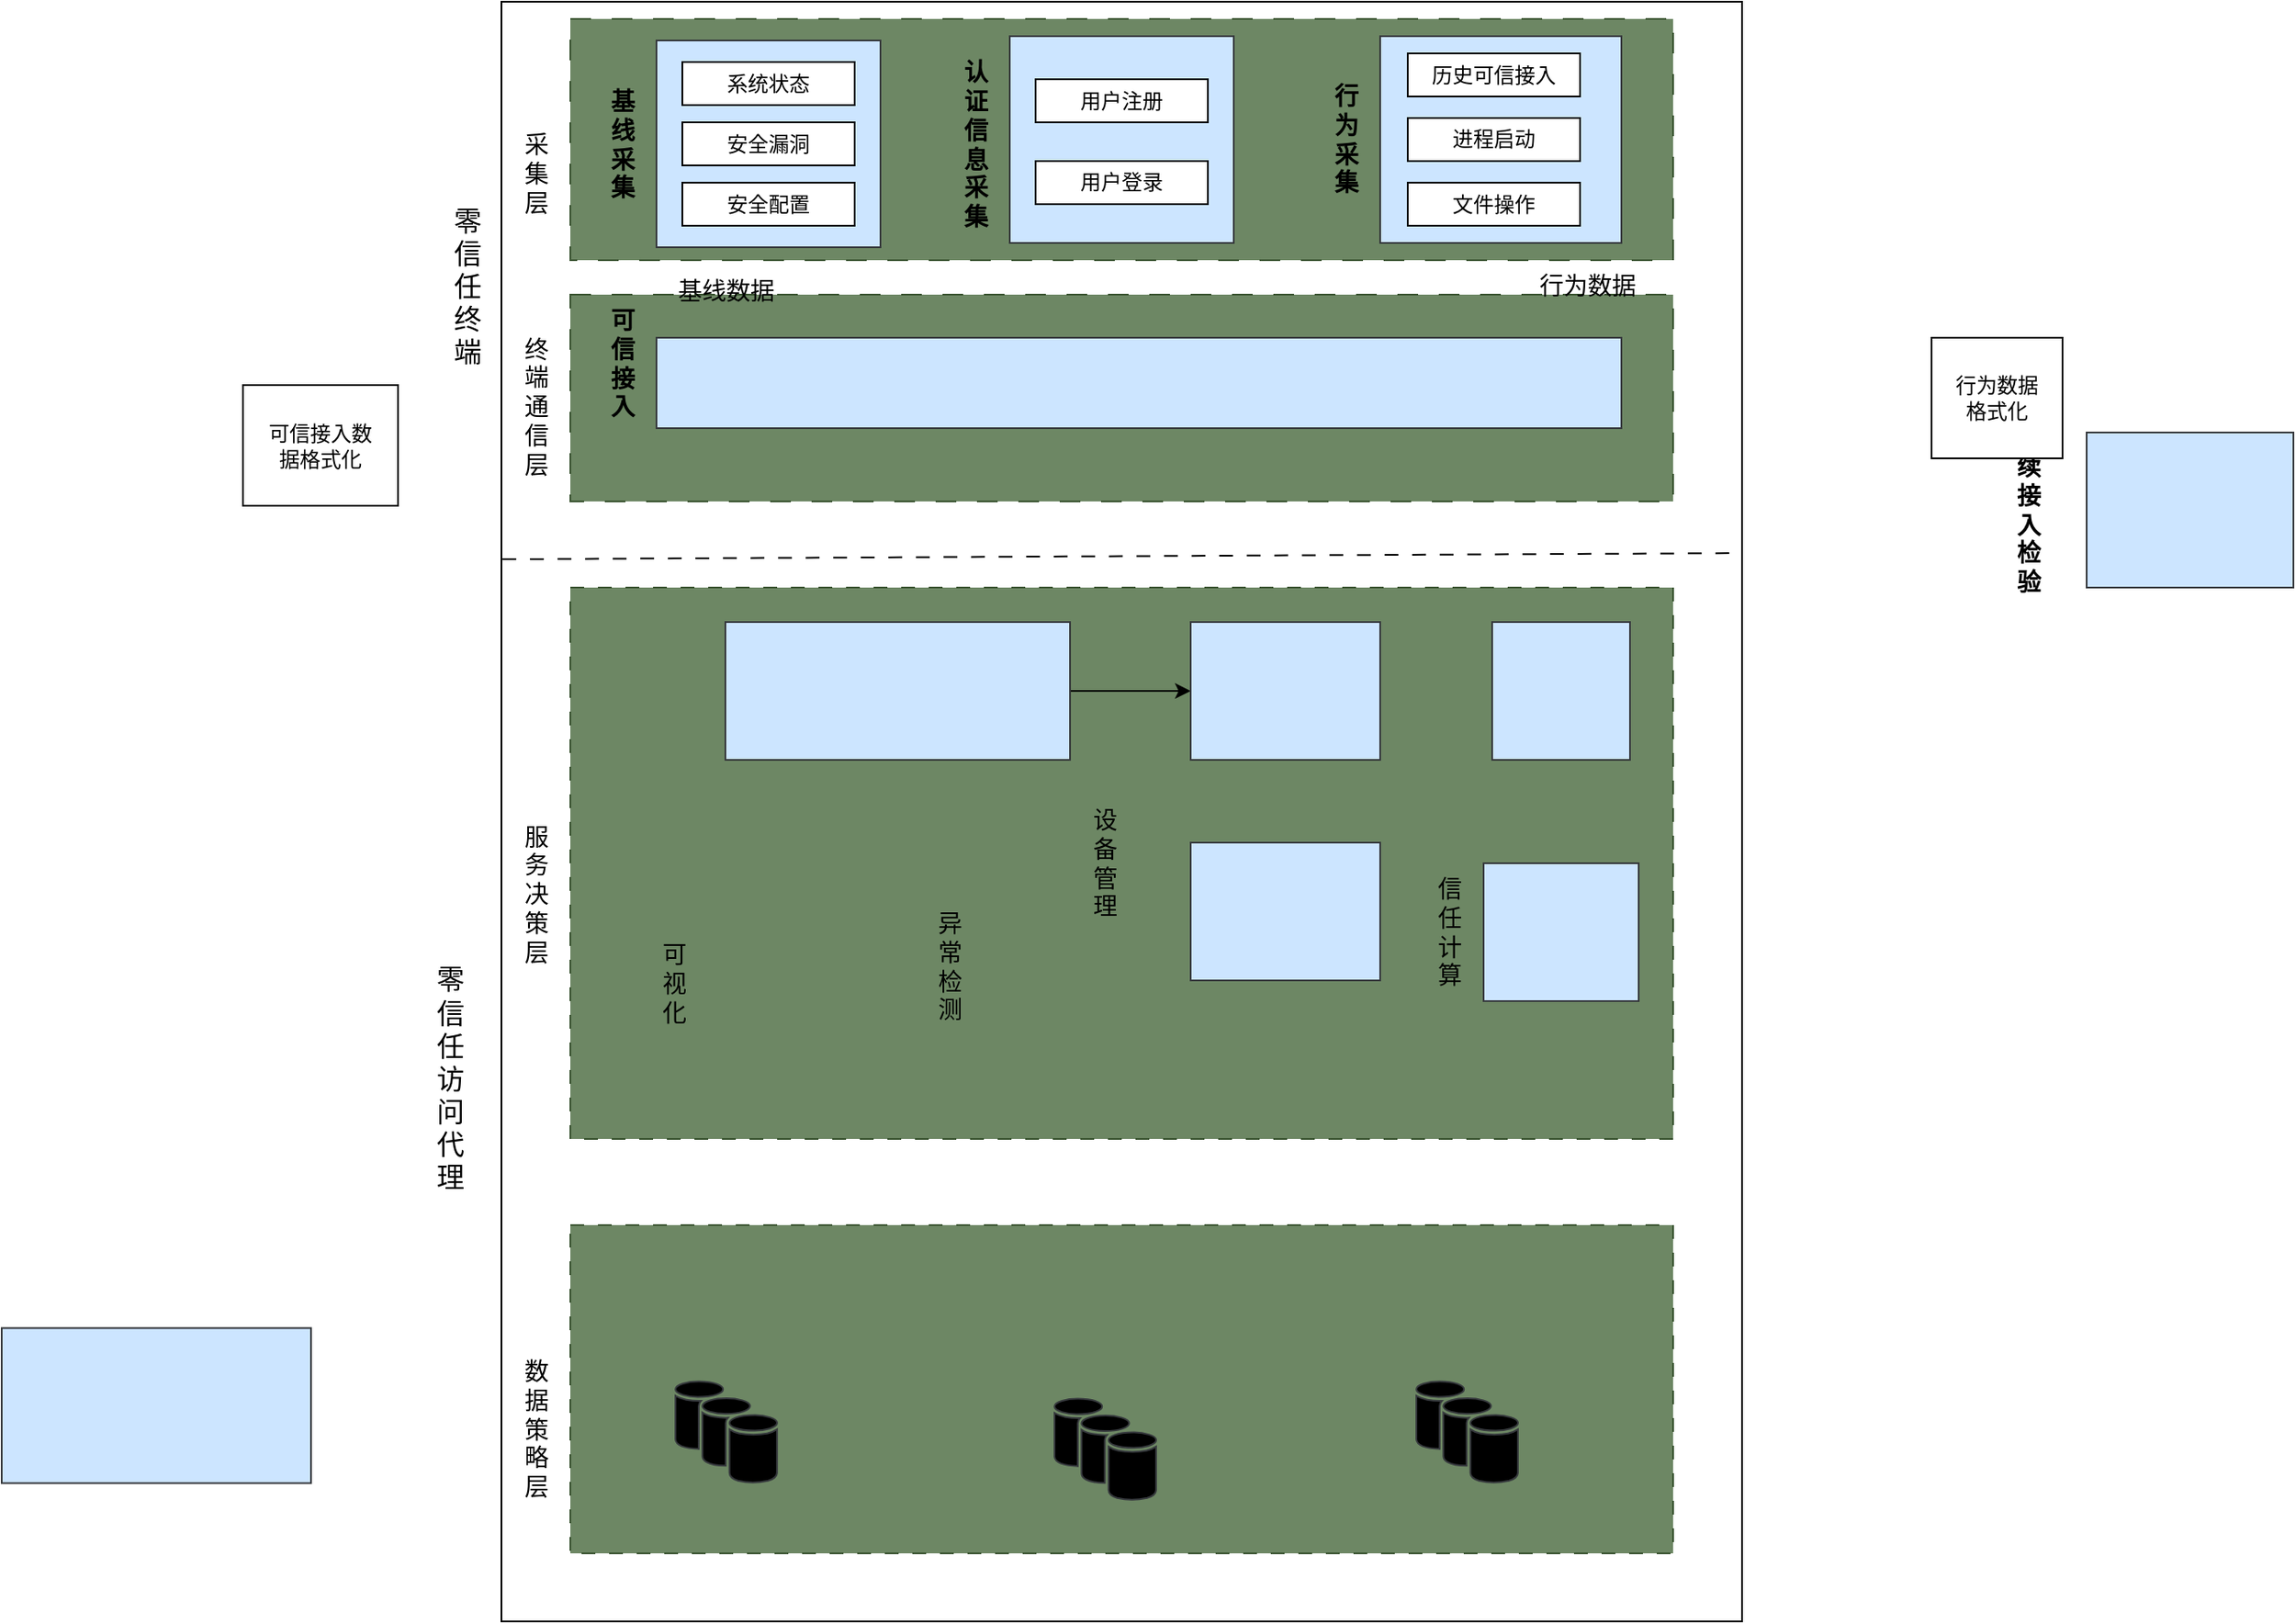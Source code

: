 <mxfile version="23.1.7" type="github">
  <diagram name="第 1 页" id="ms9--4vIe1txsoRL8aFu">
    <mxGraphModel dx="2022" dy="1783" grid="1" gridSize="10" guides="1" tooltips="1" connect="1" arrows="1" fold="1" page="1" pageScale="1" pageWidth="827" pageHeight="1169" math="0" shadow="0">
      <root>
        <mxCell id="0" />
        <mxCell id="1" parent="0" />
        <mxCell id="uTqP-Y-jselss-Khx-P8-10" value="" style="rounded=0;whiteSpace=wrap;html=1;fontSize=14;" vertex="1" parent="1">
          <mxGeometry x="80" y="-30" width="720" height="940" as="geometry" />
        </mxCell>
        <mxCell id="uTqP-Y-jselss-Khx-P8-3" value="&lt;font style=&quot;font-size: 14px;&quot;&gt;&lt;br style=&quot;font-size: 14px;&quot;&gt;数&lt;br&gt;据&lt;br&gt;策&lt;br&gt;略&lt;br&gt;层&lt;/font&gt;" style="text;html=1;align=center;verticalAlign=middle;resizable=0;points=[];autosize=1;strokeColor=none;fillColor=none;rotation=0;fontSize=14;" vertex="1" parent="1">
          <mxGeometry x="80" y="735.25" width="40" height="110" as="geometry" />
        </mxCell>
        <mxCell id="uTqP-Y-jselss-Khx-P8-4" value="&lt;span style=&quot;font-size: 16px;&quot;&gt;零&lt;br&gt;信&lt;br&gt;任&lt;br&gt;访&lt;br&gt;问&lt;br&gt;代&lt;br&gt;理&lt;/span&gt;" style="text;html=1;align=center;verticalAlign=middle;resizable=0;points=[];autosize=1;strokeColor=none;fillColor=none;" vertex="1" parent="1">
          <mxGeometry x="30" y="520" width="40" height="150" as="geometry" />
        </mxCell>
        <mxCell id="uTqP-Y-jselss-Khx-P8-8" value="&lt;font style=&quot;font-size: 16px;&quot;&gt;零&lt;br&gt;信&lt;br&gt;任&lt;br&gt;终&lt;br&gt;端&lt;/font&gt;" style="text;html=1;align=center;verticalAlign=middle;resizable=0;points=[];autosize=1;strokeColor=none;fillColor=none;" vertex="1" parent="1">
          <mxGeometry x="40" y="80" width="40" height="110" as="geometry" />
        </mxCell>
        <mxCell id="uTqP-Y-jselss-Khx-P8-21" value="" style="endArrow=none;html=1;rounded=0;exitX=0.004;exitY=0.388;exitDx=0;exitDy=0;exitPerimeter=0;entryX=1.003;entryY=0.375;entryDx=0;entryDy=0;entryPerimeter=0;fontSize=14;dashed=1;dashPattern=8 8;" edge="1" parent="1">
          <mxGeometry width="50" height="50" relative="1" as="geometry">
            <mxPoint x="80.6" y="293.56" as="sourcePoint" />
            <mxPoint x="800.0" y="290" as="targetPoint" />
          </mxGeometry>
        </mxCell>
        <mxCell id="uTqP-Y-jselss-Khx-P8-23" value="" style="rounded=0;whiteSpace=wrap;html=1;fillColor=#6d8764;strokeColor=#3A5431;fontColor=#ffffff;dashed=1;fontSize=14;dashPattern=12 12;" vertex="1" parent="1">
          <mxGeometry x="120" y="-20" width="640" height="140" as="geometry" />
        </mxCell>
        <mxCell id="uTqP-Y-jselss-Khx-P8-29" value="" style="rounded=0;whiteSpace=wrap;html=1;fillColor=#6d8764;strokeColor=#3A5431;fontColor=#ffffff;dashed=1;dashPattern=8 8;fontSize=14;" vertex="1" parent="1">
          <mxGeometry x="120" y="310" width="640" height="320" as="geometry" />
        </mxCell>
        <mxCell id="uTqP-Y-jselss-Khx-P8-30" value="" style="rounded=0;whiteSpace=wrap;html=1;fillColor=#6d8764;strokeColor=#3A5431;fontColor=#ffffff;dashed=1;dashPattern=8 8;fontSize=14;" vertex="1" parent="1">
          <mxGeometry x="120" y="680" width="640" height="190.5" as="geometry" />
        </mxCell>
        <mxCell id="uTqP-Y-jselss-Khx-P8-34" value="&lt;font style=&quot;font-size: 14px;&quot;&gt;服&lt;br style=&quot;font-size: 14px;&quot;&gt;务&lt;br style=&quot;font-size: 14px;&quot;&gt;决&lt;br style=&quot;font-size: 14px;&quot;&gt;策&lt;br style=&quot;font-size: 14px;&quot;&gt;层&lt;/font&gt;" style="text;html=1;align=center;verticalAlign=middle;resizable=0;points=[];autosize=1;strokeColor=none;fillColor=none;fontSize=14;" vertex="1" parent="1">
          <mxGeometry x="80" y="438" width="40" height="100" as="geometry" />
        </mxCell>
        <mxCell id="uTqP-Y-jselss-Khx-P8-35" value="&lt;font style=&quot;font-size: 14px;&quot;&gt;采&lt;br style=&quot;font-size: 14px;&quot;&gt;集&lt;br style=&quot;font-size: 14px;&quot;&gt;层&lt;/font&gt;" style="text;html=1;align=center;verticalAlign=middle;resizable=0;points=[];autosize=1;strokeColor=none;fillColor=none;fontSize=14;" vertex="1" parent="1">
          <mxGeometry x="80" y="40" width="40" height="60" as="geometry" />
        </mxCell>
        <mxCell id="uTqP-Y-jselss-Khx-P8-43" value="" style="rounded=0;whiteSpace=wrap;html=1;fillColor=#6d8764;strokeColor=#3A5431;fontColor=#ffffff;dashed=1;dashPattern=12 12;" vertex="1" parent="1">
          <mxGeometry x="120" y="140" width="640" height="120" as="geometry" />
        </mxCell>
        <mxCell id="uTqP-Y-jselss-Khx-P8-38" value="" style="rounded=0;whiteSpace=wrap;html=1;fillColor=#cce5ff;strokeColor=#36393d;fontSize=14;" vertex="1" parent="1">
          <mxGeometry x="170" y="-7.5" width="130" height="120" as="geometry" />
        </mxCell>
        <mxCell id="uTqP-Y-jselss-Khx-P8-130" style="edgeStyle=orthogonalEdgeStyle;rounded=0;orthogonalLoop=1;jettySize=auto;html=1;exitX=1;exitY=0.5;exitDx=0;exitDy=0;" edge="1" parent="1" source="uTqP-Y-jselss-Khx-P8-45" target="uTqP-Y-jselss-Khx-P8-114">
          <mxGeometry relative="1" as="geometry" />
        </mxCell>
        <mxCell id="uTqP-Y-jselss-Khx-P8-45" value="" style="rounded=0;whiteSpace=wrap;html=1;fillColor=#cce5ff;strokeColor=#36393d;fontSize=14;" vertex="1" parent="1">
          <mxGeometry x="210" y="330" width="200" height="80" as="geometry" />
        </mxCell>
        <mxCell id="uTqP-Y-jselss-Khx-P8-50" value="" style="rounded=0;whiteSpace=wrap;html=1;fillColor=#cce5ff;strokeColor=#36393d;fontSize=14;" vertex="1" parent="1">
          <mxGeometry x="480" y="458" width="110" height="80" as="geometry" />
        </mxCell>
        <mxCell id="uTqP-Y-jselss-Khx-P8-51" value="" style="rounded=0;whiteSpace=wrap;html=1;fillColor=#cce5ff;strokeColor=#36393d;fontSize=14;" vertex="1" parent="1">
          <mxGeometry x="655" y="330" width="80" height="80" as="geometry" />
        </mxCell>
        <mxCell id="uTqP-Y-jselss-Khx-P8-52" value="" style="rounded=0;whiteSpace=wrap;html=1;fillColor=#cce5ff;strokeColor=#36393d;fontSize=14;" vertex="1" parent="1">
          <mxGeometry x="650" y="470" width="90" height="80" as="geometry" />
        </mxCell>
        <mxCell id="uTqP-Y-jselss-Khx-P8-54" value="安全配置" style="rounded=0;whiteSpace=wrap;html=1;" vertex="1" parent="1">
          <mxGeometry x="185" y="75" width="100" height="25" as="geometry" />
        </mxCell>
        <mxCell id="uTqP-Y-jselss-Khx-P8-55" value="安全漏洞" style="rounded=0;whiteSpace=wrap;html=1;" vertex="1" parent="1">
          <mxGeometry x="185" y="40" width="100" height="25" as="geometry" />
        </mxCell>
        <mxCell id="uTqP-Y-jselss-Khx-P8-205" value="" style="rounded=0;whiteSpace=wrap;html=1;fillColor=#cce5ff;strokeColor=#36393d;fontSize=14;" vertex="1" parent="1">
          <mxGeometry x="375" y="-10" width="130" height="120" as="geometry" />
        </mxCell>
        <mxCell id="uTqP-Y-jselss-Khx-P8-56" value="用户注册" style="rounded=0;whiteSpace=wrap;html=1;" vertex="1" parent="1">
          <mxGeometry x="390" y="15" width="100" height="25" as="geometry" />
        </mxCell>
        <mxCell id="uTqP-Y-jselss-Khx-P8-68" value="终&lt;br&gt;端&lt;br&gt;通&lt;br&gt;信&lt;br&gt;层" style="text;html=1;align=center;verticalAlign=middle;resizable=0;points=[];autosize=1;strokeColor=none;fillColor=none;fontSize=14;" vertex="1" parent="1">
          <mxGeometry x="80" y="155" width="40" height="100" as="geometry" />
        </mxCell>
        <mxCell id="uTqP-Y-jselss-Khx-P8-72" style="edgeStyle=orthogonalEdgeStyle;rounded=0;orthogonalLoop=1;jettySize=auto;html=1;exitX=0.5;exitY=1;exitDx=0;exitDy=0;" edge="1" parent="1" source="uTqP-Y-jselss-Khx-P8-54" target="uTqP-Y-jselss-Khx-P8-54">
          <mxGeometry relative="1" as="geometry" />
        </mxCell>
        <mxCell id="uTqP-Y-jselss-Khx-P8-106" value="可&lt;br&gt;视&lt;br&gt;化" style="text;html=1;align=center;verticalAlign=middle;resizable=0;points=[];autosize=1;strokeColor=none;fillColor=none;fontSize=14;" vertex="1" parent="1">
          <mxGeometry x="160" y="510" width="40" height="60" as="geometry" />
        </mxCell>
        <mxCell id="uTqP-Y-jselss-Khx-P8-108" value="设&lt;br&gt;备&lt;br&gt;管&lt;br&gt;理" style="text;html=1;align=center;verticalAlign=middle;resizable=0;points=[];autosize=1;strokeColor=none;fillColor=none;fontSize=14;" vertex="1" parent="1">
          <mxGeometry x="410" y="430" width="40" height="80" as="geometry" />
        </mxCell>
        <mxCell id="uTqP-Y-jselss-Khx-P8-111" value="信&lt;br&gt;任&lt;br&gt;计&lt;br&gt;算" style="text;html=1;align=center;verticalAlign=middle;resizable=0;points=[];autosize=1;strokeColor=none;fillColor=none;fontSize=14;" vertex="1" parent="1">
          <mxGeometry x="610" y="470" width="40" height="80" as="geometry" />
        </mxCell>
        <mxCell id="uTqP-Y-jselss-Khx-P8-114" value="" style="rounded=0;whiteSpace=wrap;html=1;fillColor=#cce5ff;strokeColor=#36393d;fontSize=14;" vertex="1" parent="1">
          <mxGeometry x="480" y="330" width="110" height="80" as="geometry" />
        </mxCell>
        <mxCell id="uTqP-Y-jselss-Khx-P8-115" value="异&lt;br&gt;常&lt;br&gt;检&lt;br&gt;测" style="text;html=1;align=center;verticalAlign=middle;resizable=0;points=[];autosize=1;strokeColor=none;fillColor=none;fontSize=14;" vertex="1" parent="1">
          <mxGeometry x="320" y="490" width="40" height="80" as="geometry" />
        </mxCell>
        <mxCell id="uTqP-Y-jselss-Khx-P8-120" value="" style="rounded=0;whiteSpace=wrap;html=1;fillColor=#cce5ff;strokeColor=#36393d;fontSize=14;" vertex="1" parent="1">
          <mxGeometry x="-210" y="739.75" width="179.5" height="90" as="geometry" />
        </mxCell>
        <mxCell id="uTqP-Y-jselss-Khx-P8-20" value="" style="sketch=0;shadow=0;dashed=0;html=1;strokeColor=#36393d;fillColor=#000000;labelPosition=center;verticalLabelPosition=bottom;verticalAlign=top;outlineConnect=0;align=center;shape=mxgraph.office.databases.database_availability_group;fontSize=14;" vertex="1" parent="1">
          <mxGeometry x="611" y="770.75" width="59" height="59" as="geometry" />
        </mxCell>
        <mxCell id="uTqP-Y-jselss-Khx-P8-123" value="" style="sketch=0;shadow=0;dashed=0;html=1;strokeColor=#36393d;fillColor=#000000;labelPosition=center;verticalLabelPosition=bottom;verticalAlign=top;outlineConnect=0;align=center;shape=mxgraph.office.databases.database_availability_group;fontSize=14;" vertex="1" parent="1">
          <mxGeometry x="181" y="770.75" width="59" height="59" as="geometry" />
        </mxCell>
        <mxCell id="uTqP-Y-jselss-Khx-P8-139" value="&lt;b style=&quot;font-size: 14px;&quot;&gt;基&lt;br&gt;&lt;span style=&quot;&quot;&gt;线&lt;br&gt;&lt;/span&gt;&lt;span style=&quot;&quot;&gt;采&lt;br&gt;&lt;/span&gt;&lt;span style=&quot;&quot;&gt;集&lt;/span&gt;&lt;/b&gt;" style="text;html=1;align=center;verticalAlign=middle;resizable=0;points=[];autosize=1;strokeColor=none;fillColor=none;" vertex="1" parent="1">
          <mxGeometry x="130" y="12.5" width="40" height="80" as="geometry" />
        </mxCell>
        <mxCell id="uTqP-Y-jselss-Khx-P8-184" value="" style="rounded=0;whiteSpace=wrap;html=1;fillColor=#cce5ff;strokeColor=#36393d;" vertex="1" parent="1">
          <mxGeometry x="1000" y="220" width="120" height="90" as="geometry" />
        </mxCell>
        <mxCell id="uTqP-Y-jselss-Khx-P8-141" value="" style="rounded=0;whiteSpace=wrap;html=1;fillColor=#cce5ff;strokeColor=#36393d;fontSize=14;" vertex="1" parent="1">
          <mxGeometry x="590" y="-10" width="140" height="120" as="geometry" />
        </mxCell>
        <mxCell id="uTqP-Y-jselss-Khx-P8-157" value="可信接入数&lt;br&gt;据格式化" style="rounded=0;whiteSpace=wrap;html=1;" vertex="1" parent="1">
          <mxGeometry x="-70" y="192.5" width="90" height="70" as="geometry" />
        </mxCell>
        <mxCell id="uTqP-Y-jselss-Khx-P8-160" value="&lt;font style=&quot;font-size: 14px;&quot;&gt;基线数据&lt;/font&gt;" style="text;html=1;align=center;verticalAlign=middle;resizable=0;points=[];autosize=1;strokeColor=none;fillColor=none;" vertex="1" parent="1">
          <mxGeometry x="170" y="122.5" width="80" height="30" as="geometry" />
        </mxCell>
        <mxCell id="uTqP-Y-jselss-Khx-P8-161" value="&lt;font style=&quot;font-size: 14px;&quot;&gt;行为数据&lt;/font&gt;" style="text;html=1;align=center;verticalAlign=middle;resizable=0;points=[];autosize=1;strokeColor=none;fillColor=none;" vertex="1" parent="1">
          <mxGeometry x="670" y="120" width="80" height="30" as="geometry" />
        </mxCell>
        <mxCell id="uTqP-Y-jselss-Khx-P8-188" value="&lt;b&gt;&lt;span style=&quot;font-size: 14px;&quot;&gt;行&lt;br&gt;为&lt;br&gt;&lt;/span&gt;&lt;span style=&quot;font-size: 14px;&quot;&gt;采&lt;br&gt;&lt;/span&gt;&lt;span style=&quot;font-size: 14px;&quot;&gt;集&lt;/span&gt;&lt;/b&gt;" style="text;html=1;align=center;verticalAlign=middle;resizable=0;points=[];autosize=1;strokeColor=none;fillColor=none;" vertex="1" parent="1">
          <mxGeometry x="550" y="10" width="40" height="80" as="geometry" />
        </mxCell>
        <mxCell id="uTqP-Y-jselss-Khx-P8-195" value="&lt;span style=&quot;font-size: 14px;&quot;&gt;&lt;b&gt;持&lt;br&gt;续&lt;br&gt;接&lt;br&gt;入&lt;br&gt;检&lt;br&gt;验&lt;/b&gt;&lt;/span&gt;" style="text;html=1;align=center;verticalAlign=middle;resizable=0;points=[];autosize=1;strokeColor=none;fillColor=none;" vertex="1" parent="1">
          <mxGeometry x="946" y="210" width="40" height="110" as="geometry" />
        </mxCell>
        <mxCell id="uTqP-Y-jselss-Khx-P8-197" value="行为数据&lt;br&gt;格式化" style="rounded=0;whiteSpace=wrap;html=1;" vertex="1" parent="1">
          <mxGeometry x="910" y="165" width="76" height="70" as="geometry" />
        </mxCell>
        <mxCell id="uTqP-Y-jselss-Khx-P8-201" value="" style="sketch=0;shadow=0;dashed=0;html=1;strokeColor=#36393d;fillColor=#000000;labelPosition=center;verticalLabelPosition=bottom;verticalAlign=top;outlineConnect=0;align=center;shape=mxgraph.office.databases.database_availability_group;fontSize=14;" vertex="1" parent="1">
          <mxGeometry x="401" y="780.75" width="59" height="59" as="geometry" />
        </mxCell>
        <mxCell id="uTqP-Y-jselss-Khx-P8-202" value="文件操作" style="rounded=0;whiteSpace=wrap;html=1;" vertex="1" parent="1">
          <mxGeometry x="606" y="75" width="100" height="25" as="geometry" />
        </mxCell>
        <mxCell id="uTqP-Y-jselss-Khx-P8-203" value="进程启动" style="rounded=0;whiteSpace=wrap;html=1;" vertex="1" parent="1">
          <mxGeometry x="606" y="37.5" width="100" height="25" as="geometry" />
        </mxCell>
        <mxCell id="uTqP-Y-jselss-Khx-P8-204" value="历史可信接入" style="rounded=0;whiteSpace=wrap;html=1;" vertex="1" parent="1">
          <mxGeometry x="606" width="100" height="25" as="geometry" />
        </mxCell>
        <mxCell id="uTqP-Y-jselss-Khx-P8-206" value="系统状态" style="rounded=0;whiteSpace=wrap;html=1;" vertex="1" parent="1">
          <mxGeometry x="185" y="5" width="100" height="25" as="geometry" />
        </mxCell>
        <mxCell id="uTqP-Y-jselss-Khx-P8-207" value="用户登录" style="rounded=0;whiteSpace=wrap;html=1;" vertex="1" parent="1">
          <mxGeometry x="390" y="62.5" width="100" height="25" as="geometry" />
        </mxCell>
        <mxCell id="uTqP-Y-jselss-Khx-P8-209" value="&lt;span style=&quot;font-size: 14px;&quot;&gt;&lt;b&gt;认&lt;br&gt;证&lt;br&gt;信&lt;br&gt;息&lt;br&gt;采&lt;br&gt;集&lt;br&gt;&lt;/b&gt;&lt;/span&gt;" style="text;html=1;align=center;verticalAlign=middle;resizable=0;points=[];autosize=1;strokeColor=none;fillColor=none;" vertex="1" parent="1">
          <mxGeometry x="335" y="-2.5" width="40" height="110" as="geometry" />
        </mxCell>
        <mxCell id="uTqP-Y-jselss-Khx-P8-210" value="" style="rounded=0;whiteSpace=wrap;html=1;fillColor=#cce5ff;strokeColor=#36393d;fontSize=14;" vertex="1" parent="1">
          <mxGeometry x="170" y="165" width="560" height="52.5" as="geometry" />
        </mxCell>
        <mxCell id="uTqP-Y-jselss-Khx-P8-211" value="&lt;span style=&quot;font-size: 14px;&quot;&gt;&lt;b&gt;可&lt;br&gt;信&lt;br&gt;接&lt;br&gt;入&lt;/b&gt;&lt;/span&gt;" style="text;html=1;align=center;verticalAlign=middle;resizable=0;points=[];autosize=1;strokeColor=none;fillColor=none;" vertex="1" parent="1">
          <mxGeometry x="130" y="140" width="40" height="80" as="geometry" />
        </mxCell>
      </root>
    </mxGraphModel>
  </diagram>
</mxfile>
